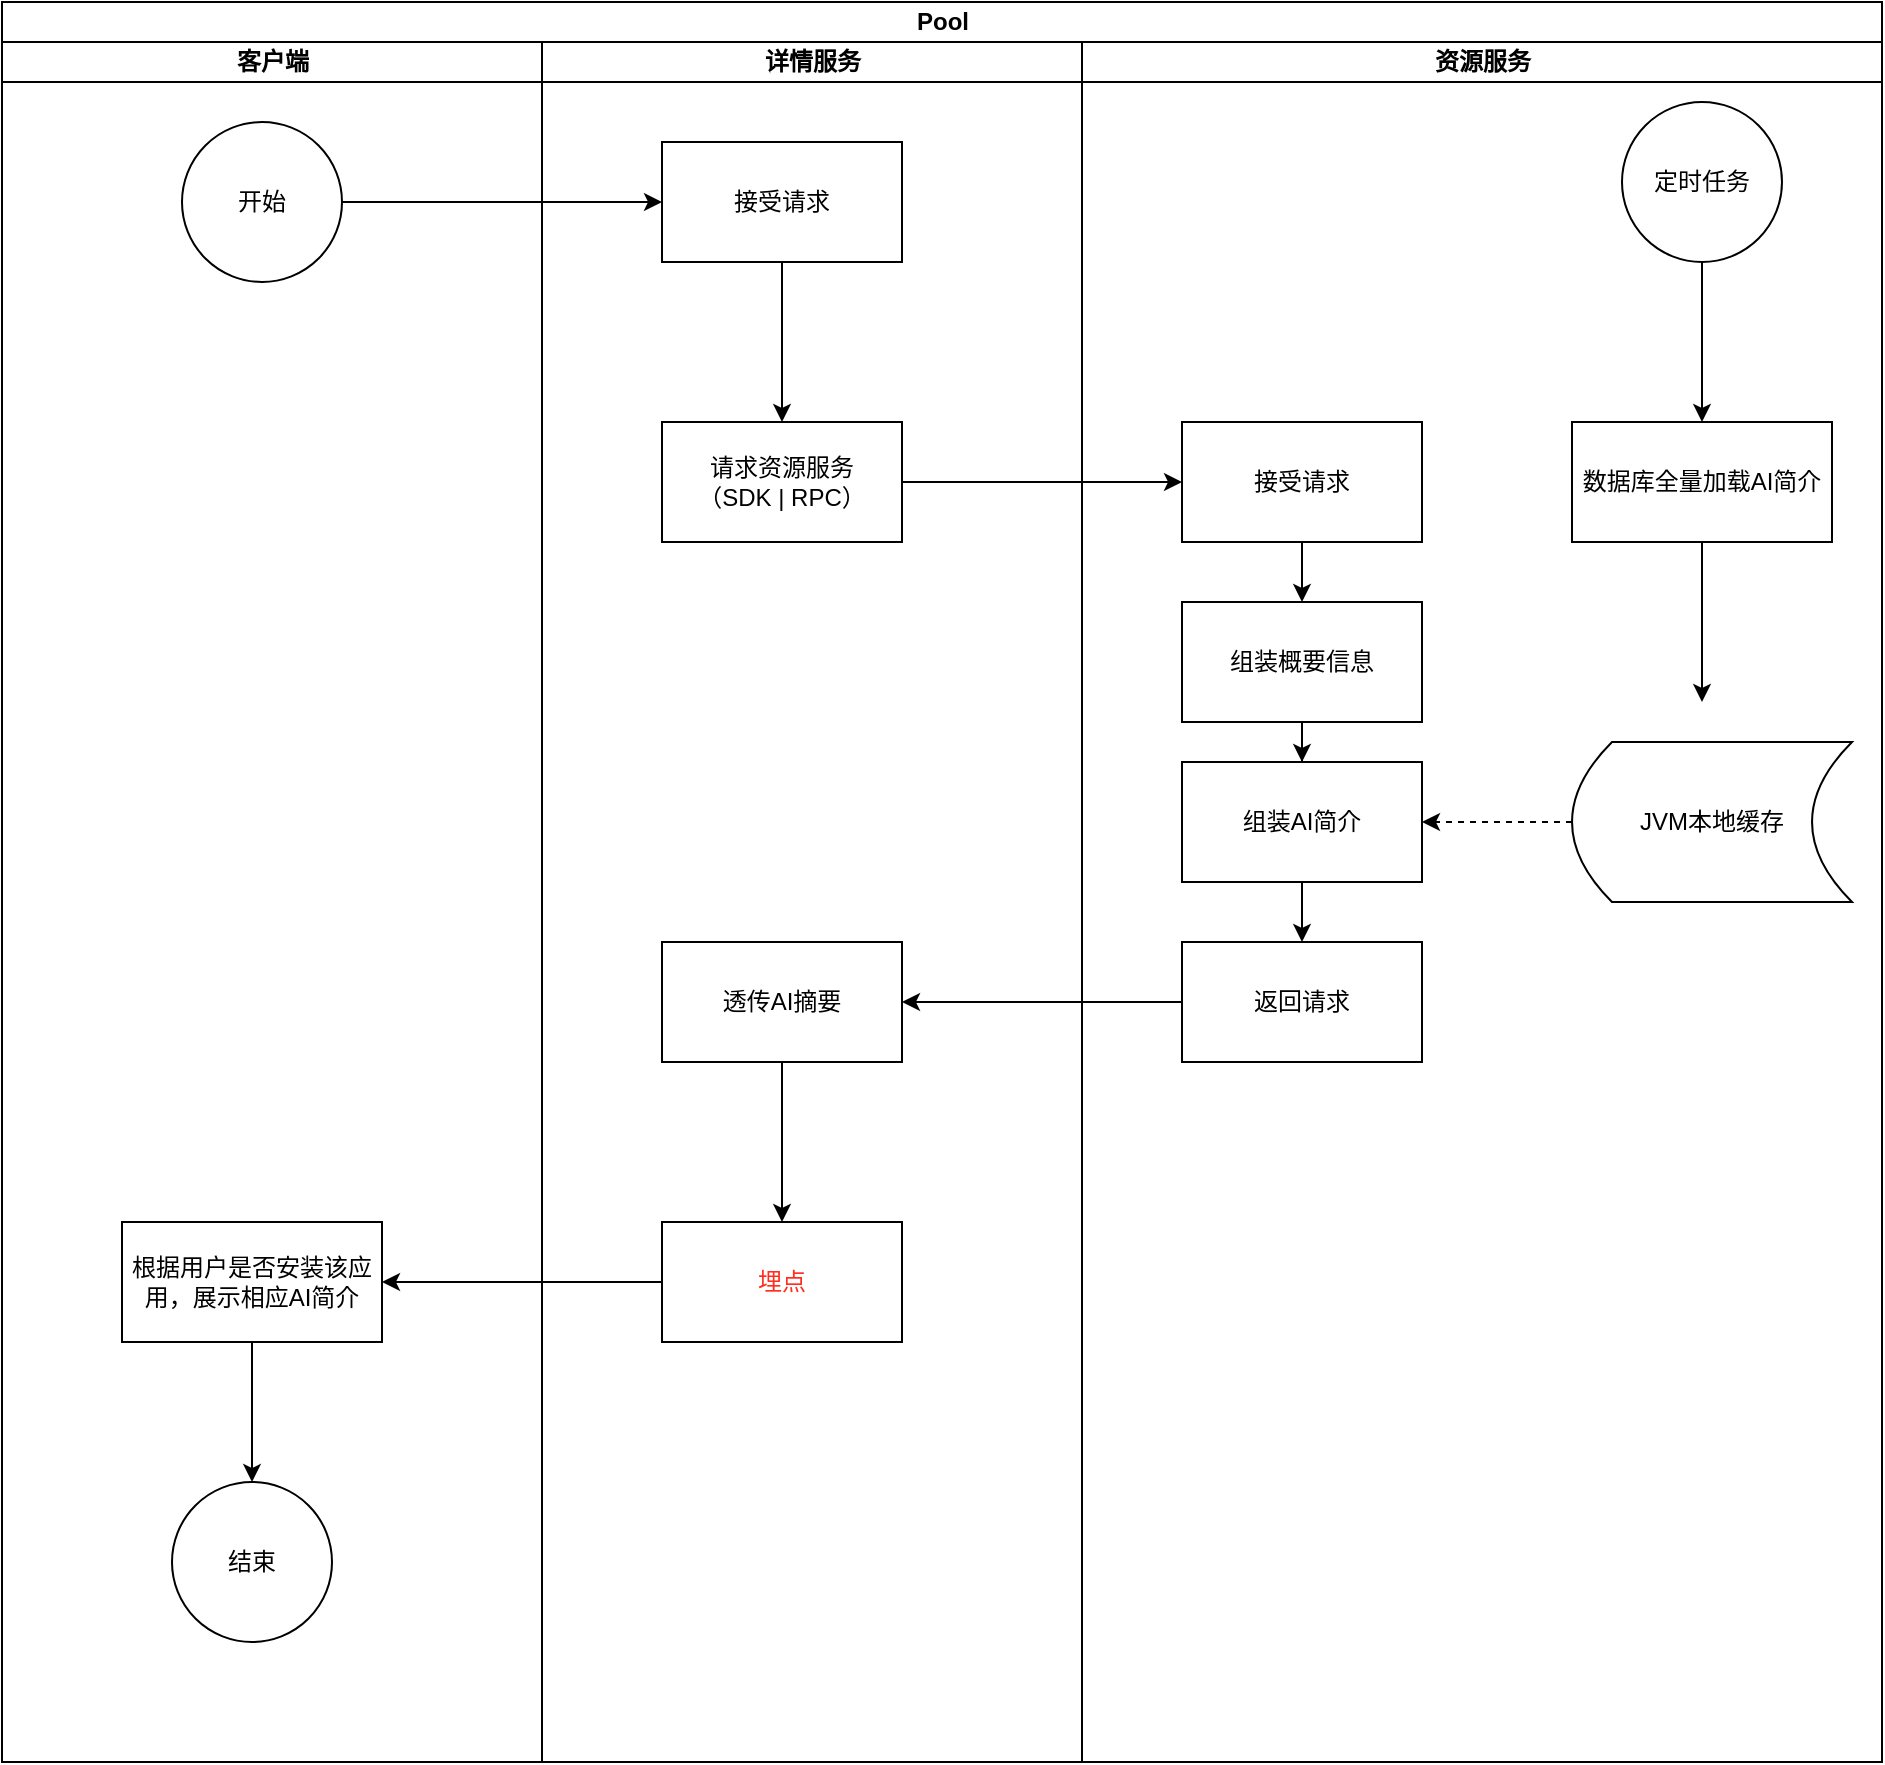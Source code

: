 <mxfile version="24.0.1" type="github">
  <diagram name="第 1 页" id="xFQqxOvKg_2QKdmenYfW">
    <mxGraphModel dx="1313" dy="1847" grid="1" gridSize="10" guides="1" tooltips="1" connect="1" arrows="1" fold="1" page="1" pageScale="1" pageWidth="827" pageHeight="1169" math="0" shadow="0">
      <root>
        <mxCell id="0" />
        <mxCell id="1" parent="0" />
        <mxCell id="ZCPd7wDw_mDAkKnFZIFM-2" value="Pool" style="swimlane;childLayout=stackLayout;resizeParent=1;resizeParentMax=0;startSize=20;html=1;" vertex="1" parent="1">
          <mxGeometry x="30" y="-40" width="940" height="880" as="geometry" />
        </mxCell>
        <mxCell id="ZCPd7wDw_mDAkKnFZIFM-3" value="客户端" style="swimlane;startSize=20;html=1;" vertex="1" parent="ZCPd7wDw_mDAkKnFZIFM-2">
          <mxGeometry y="20" width="270" height="860" as="geometry" />
        </mxCell>
        <mxCell id="ZCPd7wDw_mDAkKnFZIFM-7" value="开始" style="ellipse;whiteSpace=wrap;html=1;aspect=fixed;" vertex="1" parent="ZCPd7wDw_mDAkKnFZIFM-3">
          <mxGeometry x="90" y="40" width="80" height="80" as="geometry" />
        </mxCell>
        <mxCell id="ZCPd7wDw_mDAkKnFZIFM-36" value="" style="edgeStyle=orthogonalEdgeStyle;rounded=0;orthogonalLoop=1;jettySize=auto;html=1;" edge="1" parent="ZCPd7wDw_mDAkKnFZIFM-3" source="ZCPd7wDw_mDAkKnFZIFM-33" target="ZCPd7wDw_mDAkKnFZIFM-35">
          <mxGeometry relative="1" as="geometry" />
        </mxCell>
        <mxCell id="ZCPd7wDw_mDAkKnFZIFM-33" value="根据用户是否安装该应用，展示相应AI简介" style="whiteSpace=wrap;html=1;" vertex="1" parent="ZCPd7wDw_mDAkKnFZIFM-3">
          <mxGeometry x="60" y="590" width="130" height="60" as="geometry" />
        </mxCell>
        <mxCell id="ZCPd7wDw_mDAkKnFZIFM-35" value="结束" style="ellipse;whiteSpace=wrap;html=1;" vertex="1" parent="ZCPd7wDw_mDAkKnFZIFM-3">
          <mxGeometry x="85" y="720" width="80" height="80" as="geometry" />
        </mxCell>
        <mxCell id="ZCPd7wDw_mDAkKnFZIFM-4" value="详情服务" style="swimlane;startSize=20;html=1;" vertex="1" parent="ZCPd7wDw_mDAkKnFZIFM-2">
          <mxGeometry x="270" y="20" width="270" height="860" as="geometry" />
        </mxCell>
        <mxCell id="ZCPd7wDw_mDAkKnFZIFM-11" value="" style="edgeStyle=orthogonalEdgeStyle;rounded=0;orthogonalLoop=1;jettySize=auto;html=1;" edge="1" parent="ZCPd7wDw_mDAkKnFZIFM-4" source="ZCPd7wDw_mDAkKnFZIFM-8" target="ZCPd7wDw_mDAkKnFZIFM-10">
          <mxGeometry relative="1" as="geometry" />
        </mxCell>
        <mxCell id="ZCPd7wDw_mDAkKnFZIFM-8" value="接受请求" style="whiteSpace=wrap;html=1;" vertex="1" parent="ZCPd7wDw_mDAkKnFZIFM-4">
          <mxGeometry x="60" y="50" width="120" height="60" as="geometry" />
        </mxCell>
        <mxCell id="ZCPd7wDw_mDAkKnFZIFM-10" value="请求资源服务&lt;br&gt;（SDK | RPC）" style="whiteSpace=wrap;html=1;" vertex="1" parent="ZCPd7wDw_mDAkKnFZIFM-4">
          <mxGeometry x="60" y="190" width="120" height="60" as="geometry" />
        </mxCell>
        <mxCell id="ZCPd7wDw_mDAkKnFZIFM-30" value="" style="edgeStyle=orthogonalEdgeStyle;rounded=0;orthogonalLoop=1;jettySize=auto;html=1;" edge="1" parent="ZCPd7wDw_mDAkKnFZIFM-4" source="ZCPd7wDw_mDAkKnFZIFM-27" target="ZCPd7wDw_mDAkKnFZIFM-29">
          <mxGeometry relative="1" as="geometry" />
        </mxCell>
        <mxCell id="ZCPd7wDw_mDAkKnFZIFM-27" value="透传AI摘要" style="whiteSpace=wrap;html=1;" vertex="1" parent="ZCPd7wDw_mDAkKnFZIFM-4">
          <mxGeometry x="60" y="450" width="120" height="60" as="geometry" />
        </mxCell>
        <mxCell id="ZCPd7wDw_mDAkKnFZIFM-29" value="&lt;font color=&quot;#ff2e1f&quot;&gt;埋点&lt;/font&gt;" style="whiteSpace=wrap;html=1;" vertex="1" parent="ZCPd7wDw_mDAkKnFZIFM-4">
          <mxGeometry x="60" y="590" width="120" height="60" as="geometry" />
        </mxCell>
        <mxCell id="ZCPd7wDw_mDAkKnFZIFM-9" value="" style="edgeStyle=orthogonalEdgeStyle;rounded=0;orthogonalLoop=1;jettySize=auto;html=1;" edge="1" parent="ZCPd7wDw_mDAkKnFZIFM-2" source="ZCPd7wDw_mDAkKnFZIFM-7" target="ZCPd7wDw_mDAkKnFZIFM-8">
          <mxGeometry relative="1" as="geometry" />
        </mxCell>
        <mxCell id="ZCPd7wDw_mDAkKnFZIFM-13" value="" style="edgeStyle=orthogonalEdgeStyle;rounded=0;orthogonalLoop=1;jettySize=auto;html=1;" edge="1" parent="ZCPd7wDw_mDAkKnFZIFM-2" source="ZCPd7wDw_mDAkKnFZIFM-10" target="ZCPd7wDw_mDAkKnFZIFM-12">
          <mxGeometry relative="1" as="geometry" />
        </mxCell>
        <mxCell id="ZCPd7wDw_mDAkKnFZIFM-5" value="资源服务" style="swimlane;startSize=20;html=1;" vertex="1" parent="ZCPd7wDw_mDAkKnFZIFM-2">
          <mxGeometry x="540" y="20" width="400" height="860" as="geometry" />
        </mxCell>
        <mxCell id="ZCPd7wDw_mDAkKnFZIFM-15" value="" style="edgeStyle=orthogonalEdgeStyle;rounded=0;orthogonalLoop=1;jettySize=auto;html=1;" edge="1" parent="ZCPd7wDw_mDAkKnFZIFM-5" source="ZCPd7wDw_mDAkKnFZIFM-12" target="ZCPd7wDw_mDAkKnFZIFM-14">
          <mxGeometry relative="1" as="geometry" />
        </mxCell>
        <mxCell id="ZCPd7wDw_mDAkKnFZIFM-12" value="接受请求" style="whiteSpace=wrap;html=1;" vertex="1" parent="ZCPd7wDw_mDAkKnFZIFM-5">
          <mxGeometry x="50" y="190" width="120" height="60" as="geometry" />
        </mxCell>
        <mxCell id="ZCPd7wDw_mDAkKnFZIFM-23" value="" style="edgeStyle=orthogonalEdgeStyle;rounded=0;orthogonalLoop=1;jettySize=auto;html=1;" edge="1" parent="ZCPd7wDw_mDAkKnFZIFM-5" source="ZCPd7wDw_mDAkKnFZIFM-14" target="ZCPd7wDw_mDAkKnFZIFM-22">
          <mxGeometry relative="1" as="geometry" />
        </mxCell>
        <mxCell id="ZCPd7wDw_mDAkKnFZIFM-14" value="组装概要信息" style="whiteSpace=wrap;html=1;" vertex="1" parent="ZCPd7wDw_mDAkKnFZIFM-5">
          <mxGeometry x="50" y="280" width="120" height="60" as="geometry" />
        </mxCell>
        <mxCell id="ZCPd7wDw_mDAkKnFZIFM-18" value="" style="edgeStyle=orthogonalEdgeStyle;rounded=0;orthogonalLoop=1;jettySize=auto;html=1;" edge="1" parent="ZCPd7wDw_mDAkKnFZIFM-5" source="ZCPd7wDw_mDAkKnFZIFM-16" target="ZCPd7wDw_mDAkKnFZIFM-17">
          <mxGeometry relative="1" as="geometry" />
        </mxCell>
        <mxCell id="ZCPd7wDw_mDAkKnFZIFM-16" value="定时任务" style="ellipse;whiteSpace=wrap;html=1;aspect=fixed;" vertex="1" parent="ZCPd7wDw_mDAkKnFZIFM-5">
          <mxGeometry x="270" y="30" width="80" height="80" as="geometry" />
        </mxCell>
        <mxCell id="ZCPd7wDw_mDAkKnFZIFM-20" value="" style="edgeStyle=orthogonalEdgeStyle;rounded=0;orthogonalLoop=1;jettySize=auto;html=1;" edge="1" parent="ZCPd7wDw_mDAkKnFZIFM-5" source="ZCPd7wDw_mDAkKnFZIFM-17">
          <mxGeometry relative="1" as="geometry">
            <mxPoint x="310" y="330" as="targetPoint" />
          </mxGeometry>
        </mxCell>
        <mxCell id="ZCPd7wDw_mDAkKnFZIFM-17" value="数据库全量加载AI简介" style="whiteSpace=wrap;html=1;" vertex="1" parent="ZCPd7wDw_mDAkKnFZIFM-5">
          <mxGeometry x="245" y="190" width="130" height="60" as="geometry" />
        </mxCell>
        <mxCell id="ZCPd7wDw_mDAkKnFZIFM-24" style="edgeStyle=orthogonalEdgeStyle;rounded=0;orthogonalLoop=1;jettySize=auto;html=1;entryX=1;entryY=0.5;entryDx=0;entryDy=0;dashed=1;" edge="1" parent="ZCPd7wDw_mDAkKnFZIFM-5" source="ZCPd7wDw_mDAkKnFZIFM-21" target="ZCPd7wDw_mDAkKnFZIFM-22">
          <mxGeometry relative="1" as="geometry" />
        </mxCell>
        <mxCell id="ZCPd7wDw_mDAkKnFZIFM-21" value="JVM本地缓存" style="shape=dataStorage;whiteSpace=wrap;html=1;fixedSize=1;" vertex="1" parent="ZCPd7wDw_mDAkKnFZIFM-5">
          <mxGeometry x="245" y="350" width="140" height="80" as="geometry" />
        </mxCell>
        <mxCell id="ZCPd7wDw_mDAkKnFZIFM-26" value="" style="edgeStyle=orthogonalEdgeStyle;rounded=0;orthogonalLoop=1;jettySize=auto;html=1;" edge="1" parent="ZCPd7wDw_mDAkKnFZIFM-5" source="ZCPd7wDw_mDAkKnFZIFM-22" target="ZCPd7wDw_mDAkKnFZIFM-25">
          <mxGeometry relative="1" as="geometry" />
        </mxCell>
        <mxCell id="ZCPd7wDw_mDAkKnFZIFM-22" value="组装AI简介" style="whiteSpace=wrap;html=1;" vertex="1" parent="ZCPd7wDw_mDAkKnFZIFM-5">
          <mxGeometry x="50" y="360" width="120" height="60" as="geometry" />
        </mxCell>
        <mxCell id="ZCPd7wDw_mDAkKnFZIFM-25" value="返回请求" style="whiteSpace=wrap;html=1;" vertex="1" parent="ZCPd7wDw_mDAkKnFZIFM-5">
          <mxGeometry x="50" y="450" width="120" height="60" as="geometry" />
        </mxCell>
        <mxCell id="ZCPd7wDw_mDAkKnFZIFM-28" value="" style="edgeStyle=orthogonalEdgeStyle;rounded=0;orthogonalLoop=1;jettySize=auto;html=1;" edge="1" parent="ZCPd7wDw_mDAkKnFZIFM-2" source="ZCPd7wDw_mDAkKnFZIFM-25" target="ZCPd7wDw_mDAkKnFZIFM-27">
          <mxGeometry relative="1" as="geometry" />
        </mxCell>
        <mxCell id="ZCPd7wDw_mDAkKnFZIFM-34" value="" style="edgeStyle=orthogonalEdgeStyle;rounded=0;orthogonalLoop=1;jettySize=auto;html=1;" edge="1" parent="ZCPd7wDw_mDAkKnFZIFM-2" source="ZCPd7wDw_mDAkKnFZIFM-29" target="ZCPd7wDw_mDAkKnFZIFM-33">
          <mxGeometry relative="1" as="geometry" />
        </mxCell>
      </root>
    </mxGraphModel>
  </diagram>
</mxfile>
